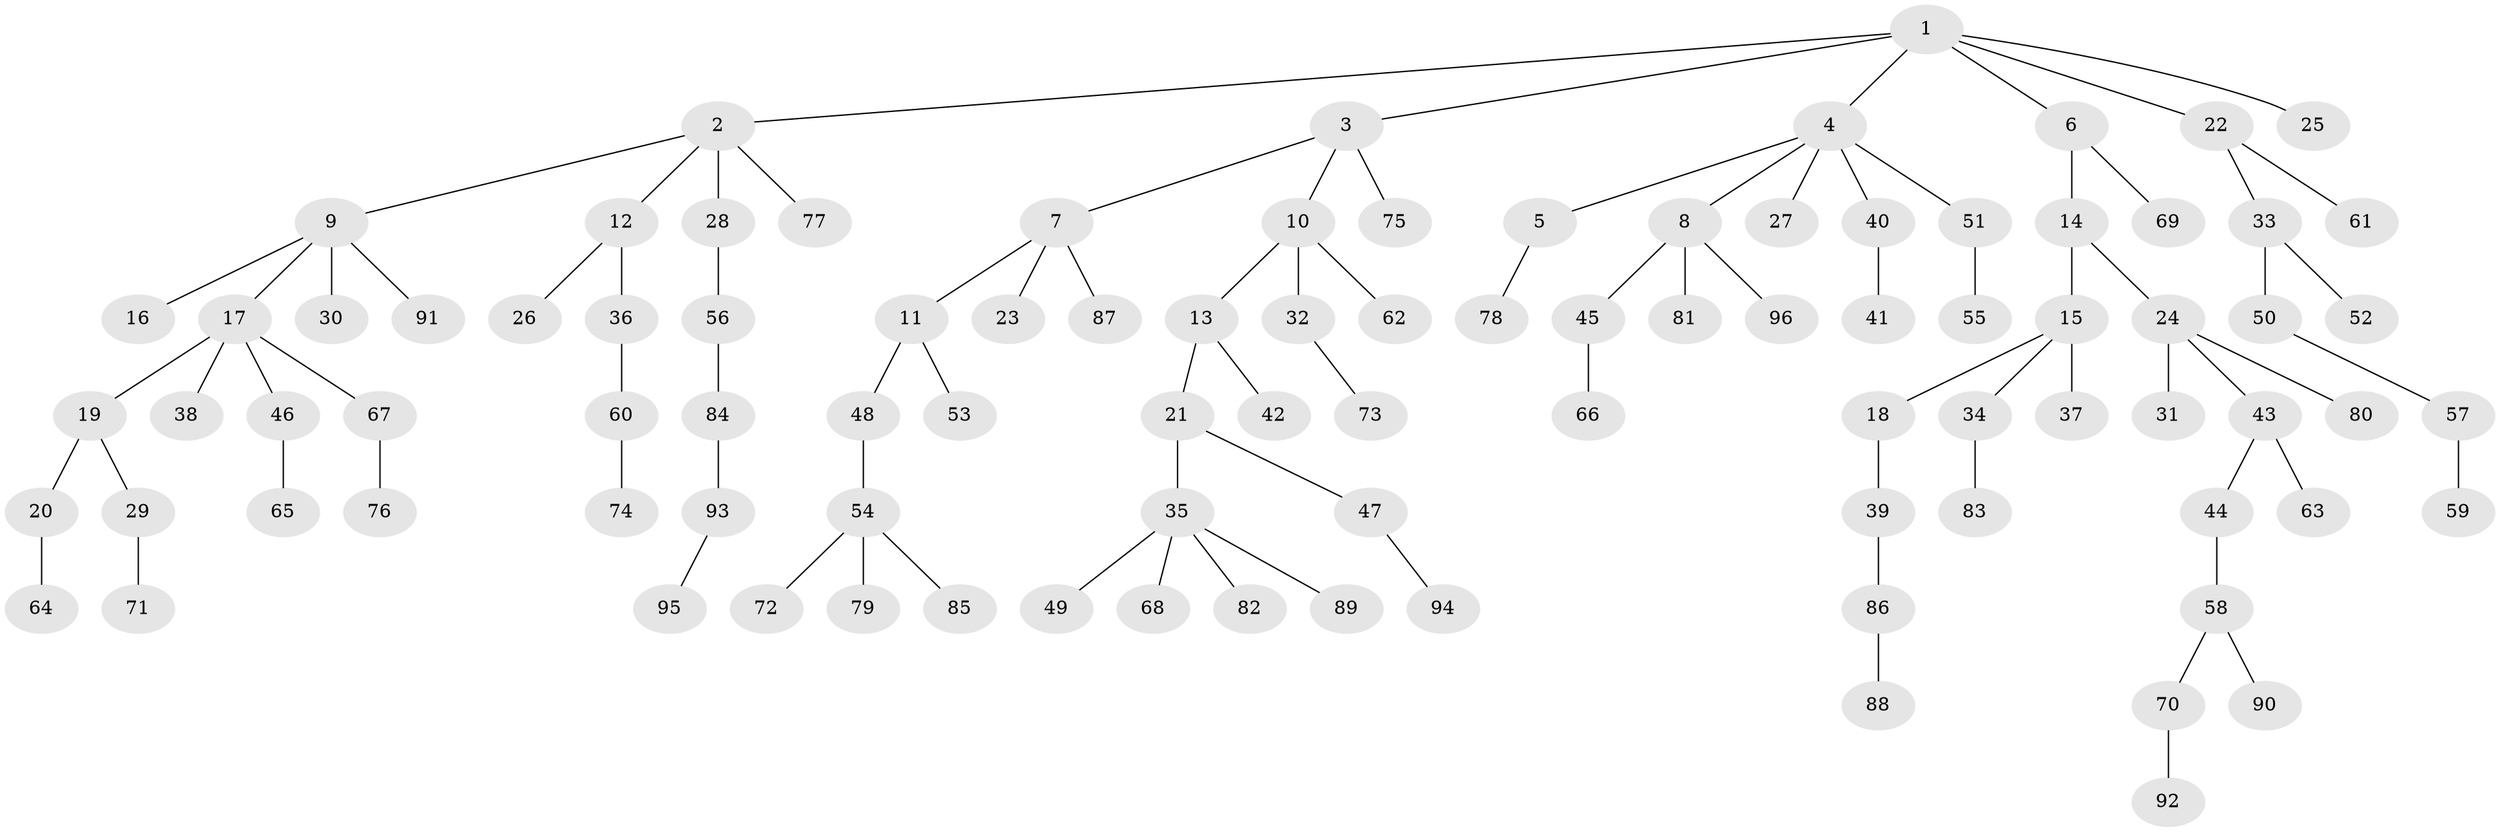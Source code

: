 // Generated by graph-tools (version 1.1) at 2025/36/03/09/25 02:36:33]
// undirected, 96 vertices, 95 edges
graph export_dot {
graph [start="1"]
  node [color=gray90,style=filled];
  1;
  2;
  3;
  4;
  5;
  6;
  7;
  8;
  9;
  10;
  11;
  12;
  13;
  14;
  15;
  16;
  17;
  18;
  19;
  20;
  21;
  22;
  23;
  24;
  25;
  26;
  27;
  28;
  29;
  30;
  31;
  32;
  33;
  34;
  35;
  36;
  37;
  38;
  39;
  40;
  41;
  42;
  43;
  44;
  45;
  46;
  47;
  48;
  49;
  50;
  51;
  52;
  53;
  54;
  55;
  56;
  57;
  58;
  59;
  60;
  61;
  62;
  63;
  64;
  65;
  66;
  67;
  68;
  69;
  70;
  71;
  72;
  73;
  74;
  75;
  76;
  77;
  78;
  79;
  80;
  81;
  82;
  83;
  84;
  85;
  86;
  87;
  88;
  89;
  90;
  91;
  92;
  93;
  94;
  95;
  96;
  1 -- 2;
  1 -- 3;
  1 -- 4;
  1 -- 6;
  1 -- 22;
  1 -- 25;
  2 -- 9;
  2 -- 12;
  2 -- 28;
  2 -- 77;
  3 -- 7;
  3 -- 10;
  3 -- 75;
  4 -- 5;
  4 -- 8;
  4 -- 27;
  4 -- 40;
  4 -- 51;
  5 -- 78;
  6 -- 14;
  6 -- 69;
  7 -- 11;
  7 -- 23;
  7 -- 87;
  8 -- 45;
  8 -- 81;
  8 -- 96;
  9 -- 16;
  9 -- 17;
  9 -- 30;
  9 -- 91;
  10 -- 13;
  10 -- 32;
  10 -- 62;
  11 -- 48;
  11 -- 53;
  12 -- 26;
  12 -- 36;
  13 -- 21;
  13 -- 42;
  14 -- 15;
  14 -- 24;
  15 -- 18;
  15 -- 34;
  15 -- 37;
  17 -- 19;
  17 -- 38;
  17 -- 46;
  17 -- 67;
  18 -- 39;
  19 -- 20;
  19 -- 29;
  20 -- 64;
  21 -- 35;
  21 -- 47;
  22 -- 33;
  22 -- 61;
  24 -- 31;
  24 -- 43;
  24 -- 80;
  28 -- 56;
  29 -- 71;
  32 -- 73;
  33 -- 50;
  33 -- 52;
  34 -- 83;
  35 -- 49;
  35 -- 68;
  35 -- 82;
  35 -- 89;
  36 -- 60;
  39 -- 86;
  40 -- 41;
  43 -- 44;
  43 -- 63;
  44 -- 58;
  45 -- 66;
  46 -- 65;
  47 -- 94;
  48 -- 54;
  50 -- 57;
  51 -- 55;
  54 -- 72;
  54 -- 79;
  54 -- 85;
  56 -- 84;
  57 -- 59;
  58 -- 70;
  58 -- 90;
  60 -- 74;
  67 -- 76;
  70 -- 92;
  84 -- 93;
  86 -- 88;
  93 -- 95;
}

